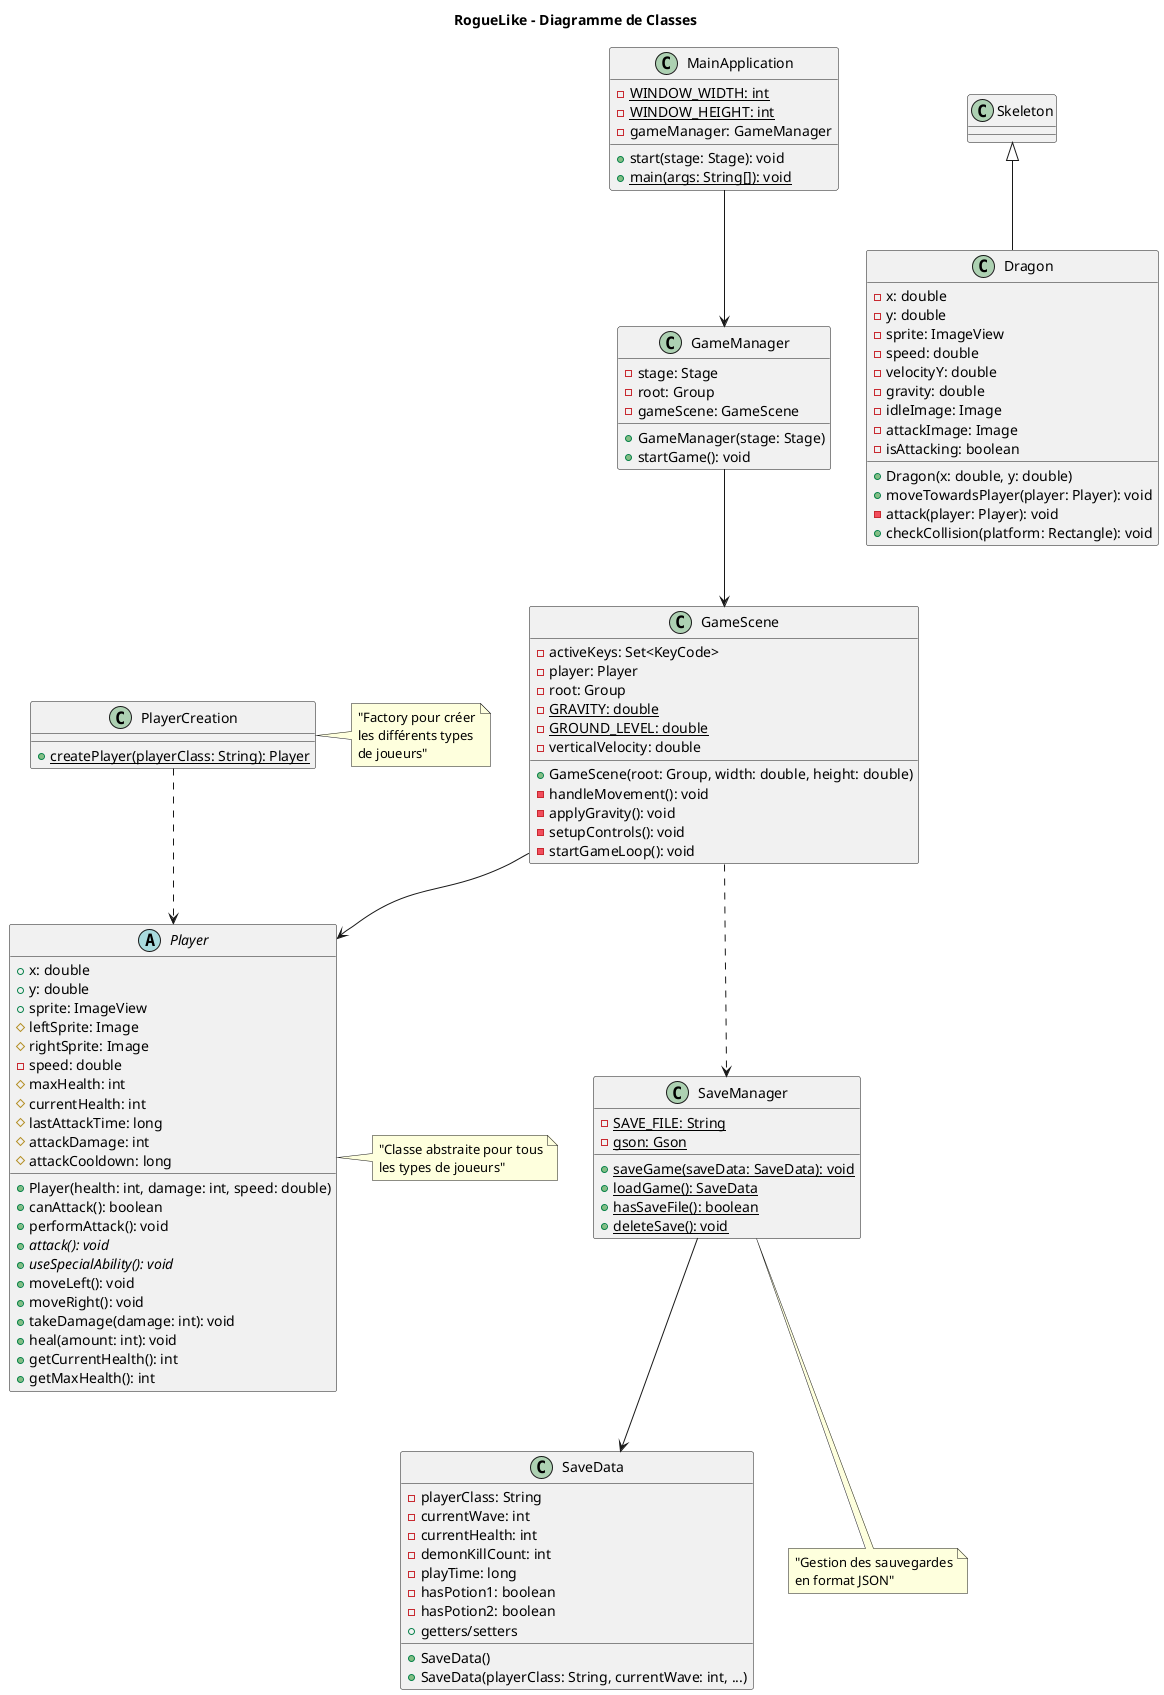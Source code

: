 @startuml
title RogueLike - Diagramme de Classes

abstract class Player {
  + x: double
  + y: double
  + sprite: ImageView
  # leftSprite: Image
  # rightSprite: Image
  - speed: double
  # maxHealth: int
  # currentHealth: int
  # lastAttackTime: long
  # attackDamage: int
  # attackCooldown: long
  + Player(health: int, damage: int, speed: double)
  + canAttack(): boolean
  + performAttack(): void
  + {abstract} attack(): void
  + {abstract} useSpecialAbility(): void
  + moveLeft(): void
  + moveRight(): void
  + takeDamage(damage: int): void
  + heal(amount: int): void
  + getCurrentHealth(): int
  + getMaxHealth(): int
}

class GameScene {
  - activeKeys: Set<KeyCode>
  - player: Player
  - root: Group
  - {static} GRAVITY: double
  - {static} GROUND_LEVEL: double
  - verticalVelocity: double
  + GameScene(root: Group, width: double, height: double)
  - handleMovement(): void
  - applyGravity(): void
  - setupControls(): void
  - startGameLoop(): void
}

class GameManager {
  - stage: Stage
  - root: Group
  - gameScene: GameScene
  + GameManager(stage: Stage)
  + startGame(): void
}

class SaveManager {
  - {static} SAVE_FILE: String
  - {static} gson: Gson
  + {static} saveGame(saveData: SaveData): void
  + {static} loadGame(): SaveData
  + {static} hasSaveFile(): boolean
  + {static} deleteSave(): void
}

class SaveData {
  - playerClass: String
  - currentWave: int
  - currentHealth: int
  - demonKillCount: int
  - playTime: long
  - hasPotion1: boolean
  - hasPotion2: boolean
  + SaveData()
  + SaveData(playerClass: String, currentWave: int, ...)
  + getters/setters
}

class MainApplication {
  - {static} WINDOW_WIDTH: int
  - {static} WINDOW_HEIGHT: int
  - gameManager: GameManager
  + start(stage: Stage): void
  + {static} main(args: String[]): void
}

class PlayerCreation {
  + {static} createPlayer(playerClass: String): Player
}

class Dragon extends Skeleton {
  - x: double
  - y: double
  - sprite: ImageView
  - speed: double
  - velocityY: double
  - gravity: double
  - idleImage: Image
  - attackImage: Image
  - isAttacking: boolean
  + Dragon(x: double, y: double)
  + moveTowardsPlayer(player: Player): void
  - attack(player: Player): void
  + checkCollision(platform: Rectangle): void
}

MainApplication --> GameManager
GameManager --> GameScene
GameScene --> Player
GameScene ..> SaveManager
SaveManager --> SaveData
PlayerCreation ..> Player

note right of Player : "Classe abstraite pour tous\nles types de joueurs"
note right of PlayerCreation : "Factory pour créer\nles différents types\nde joueurs"
note bottom of SaveManager : "Gestion des sauvegardes\nen format JSON"

@enduml
